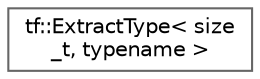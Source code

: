 digraph "类继承关系图"
{
 // LATEX_PDF_SIZE
  bgcolor="transparent";
  edge [fontname=Helvetica,fontsize=10,labelfontname=Helvetica,labelfontsize=10];
  node [fontname=Helvetica,fontsize=10,shape=box,height=0.2,width=0.4];
  rankdir="LR";
  Node0 [id="Node000000",label="tf::ExtractType\< size\l_t, typename \>",height=0.2,width=0.4,color="grey40", fillcolor="white", style="filled",URL="$structtf_1_1_extract_type.html",tooltip=" "];
}
